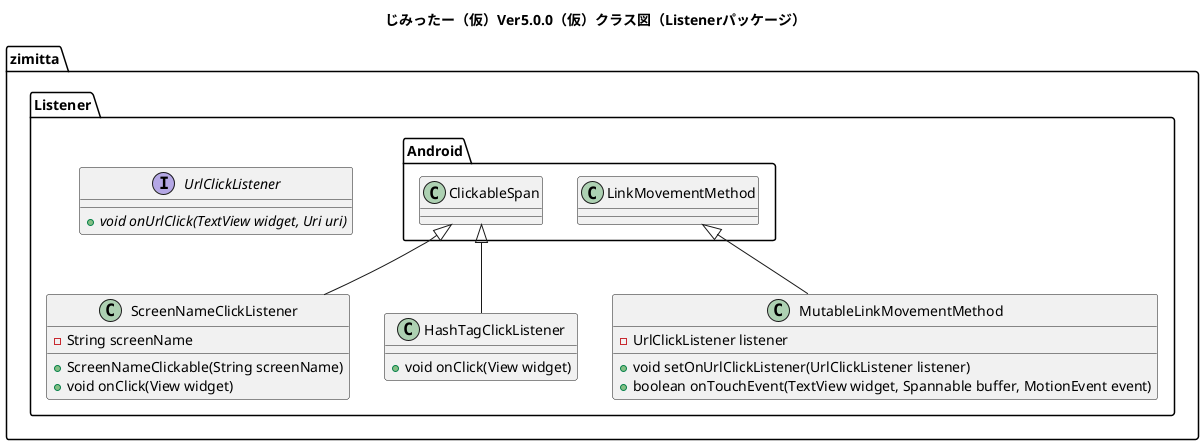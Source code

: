 @startuml

Title じみったー（仮）Ver5.0.0（仮）クラス図（Listenerパッケージ）

package zimitta{
    package Listener{
        Android.ClickableSpan <|-- ScreenNameClickListener
        Android.ClickableSpan <|-- HashTagClickListener
        Android.LinkMovementMethod <|-- MutableLinkMovementMethod

        class ScreenNameClickListener{
            -String screenName
            +ScreenNameClickable(String screenName)
            +void onClick(View widget)
        }
        class HashTagClickListener{
            +void onClick(View widget)
        }

        interface UrlClickListener{
            +{abstract} void onUrlClick(TextView widget, Uri uri)
        }

        class MutableLinkMovementMethod{
            -UrlClickListener listener
            +void setOnUrlClickListener(UrlClickListener listener)
            +boolean onTouchEvent(TextView widget, Spannable buffer, MotionEvent event)
        }
    }
}
@enduml
